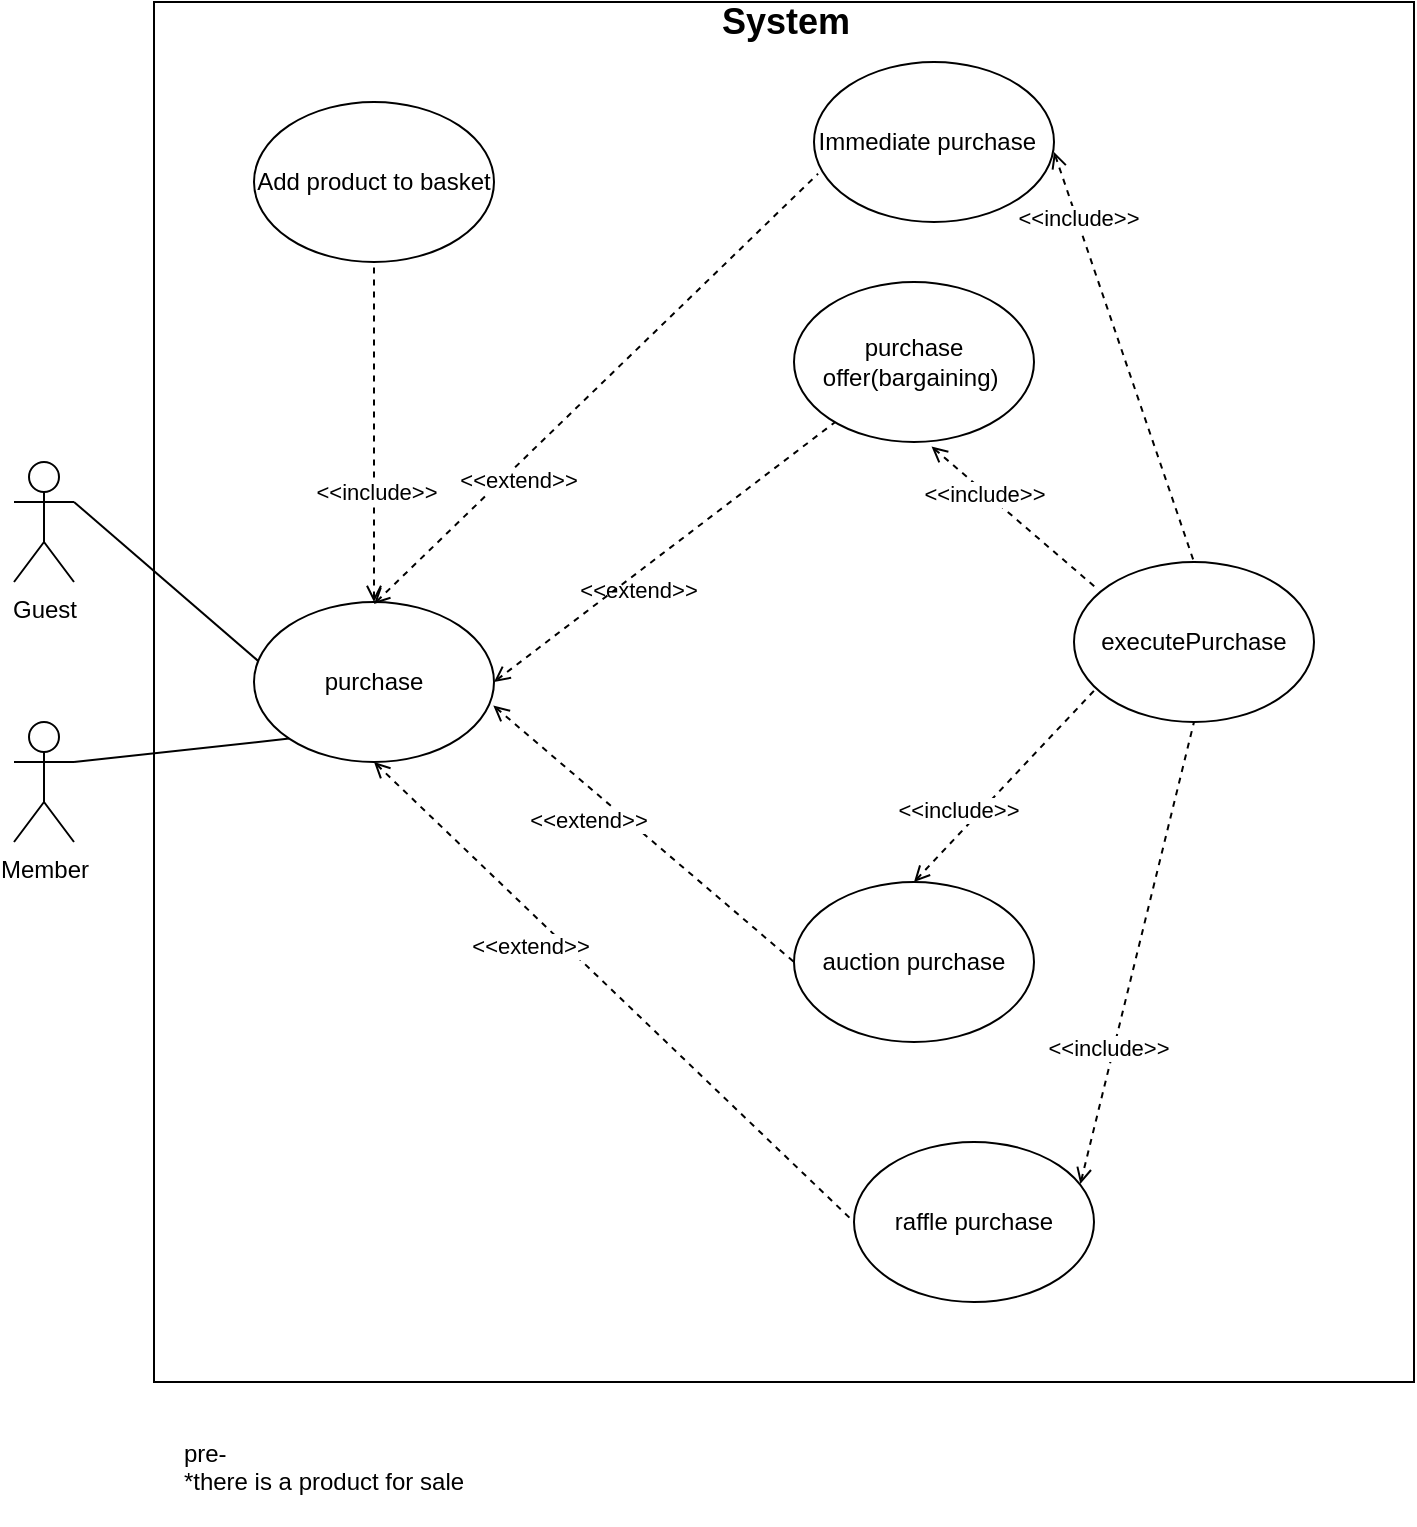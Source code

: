 <mxfile version="14.6.6" type="device" pages="5"><diagram id="LYYo90XzuGMvSSQ_Qr7-" name="use case 2.9"><mxGraphModel dx="1504" dy="681" grid="1" gridSize="10" guides="1" tooltips="1" connect="1" arrows="1" fold="1" page="1" pageScale="1" pageWidth="827" pageHeight="1169" math="0" shadow="0"><root><mxCell id="0"/><mxCell id="1" parent="0"/><mxCell id="b2Fs6pZOKG2eScJOrIsH-1" value="" style="rounded=0;whiteSpace=wrap;html=1;" parent="1" vertex="1"><mxGeometry x="134" y="20" width="630" height="690" as="geometry"/></mxCell><mxCell id="b2Fs6pZOKG2eScJOrIsH-2" value="&lt;font style=&quot;font-size: 18px&quot;&gt;&lt;b&gt;System&lt;/b&gt;&lt;/font&gt;" style="text;html=1;strokeColor=none;fillColor=none;align=center;verticalAlign=middle;whiteSpace=wrap;rounded=0;" parent="1" vertex="1"><mxGeometry x="430" y="20" width="40" height="20" as="geometry"/></mxCell><mxCell id="b2Fs6pZOKG2eScJOrIsH-3" value="Guest" style="shape=umlActor;verticalLabelPosition=bottom;verticalAlign=top;html=1;outlineConnect=0;" parent="1" vertex="1"><mxGeometry x="64" y="250" width="30" height="60" as="geometry"/></mxCell><mxCell id="b2Fs6pZOKG2eScJOrIsH-6" value="Immediate purchase&amp;nbsp;&amp;nbsp;" style="ellipse;whiteSpace=wrap;html=1;" parent="1" vertex="1"><mxGeometry x="464" y="50" width="120" height="80" as="geometry"/></mxCell><mxCell id="b2Fs6pZOKG2eScJOrIsH-7" value="purchase offer(bargaining)&amp;nbsp;" style="ellipse;whiteSpace=wrap;html=1;" parent="1" vertex="1"><mxGeometry x="454" y="160" width="120" height="80" as="geometry"/></mxCell><mxCell id="b2Fs6pZOKG2eScJOrIsH-8" value="auction purchase" style="ellipse;whiteSpace=wrap;html=1;" parent="1" vertex="1"><mxGeometry x="454" y="460" width="120" height="80" as="geometry"/></mxCell><mxCell id="b2Fs6pZOKG2eScJOrIsH-9" value="raffle purchase" style="ellipse;whiteSpace=wrap;html=1;" parent="1" vertex="1"><mxGeometry x="484" y="590" width="120" height="80" as="geometry"/></mxCell><mxCell id="xn1g7ngLFAxdrp32-3mi-1" value="Member" style="shape=umlActor;verticalLabelPosition=bottom;verticalAlign=top;html=1;outlineConnect=0;" parent="1" vertex="1"><mxGeometry x="64" y="380" width="30" height="60" as="geometry"/></mxCell><mxCell id="WsXYbsfWdPV_cUbZ-mYJ-1" value="&lt;div style=&quot;text-align: left&quot;&gt;&lt;span&gt;pre-&lt;/span&gt;&lt;/div&gt;&lt;div style=&quot;text-align: left&quot;&gt;&lt;span&gt;*there is a product for sale&lt;/span&gt;&lt;/div&gt;&lt;div style=&quot;text-align: left&quot;&gt;&lt;br&gt;&lt;/div&gt;" style="text;html=1;strokeColor=none;fillColor=none;align=center;verticalAlign=middle;whiteSpace=wrap;rounded=0;" parent="1" vertex="1"><mxGeometry x="144" y="750" width="150" height="20" as="geometry"/></mxCell><mxCell id="vqwUWqQUF5Ha8Q0E7uZ_-1" value="purchase" style="ellipse;whiteSpace=wrap;html=1;" parent="1" vertex="1"><mxGeometry x="184" y="320" width="120" height="80" as="geometry"/></mxCell><mxCell id="vqwUWqQUF5Ha8Q0E7uZ_-2" value="" style="endArrow=none;html=1;exitX=1;exitY=0.333;exitDx=0;exitDy=0;exitPerimeter=0;entryX=0.017;entryY=0.368;entryDx=0;entryDy=0;entryPerimeter=0;" parent="1" source="b2Fs6pZOKG2eScJOrIsH-3" target="vqwUWqQUF5Ha8Q0E7uZ_-1" edge="1"><mxGeometry width="50" height="50" relative="1" as="geometry"><mxPoint x="334" y="320" as="sourcePoint"/><mxPoint x="384" y="270" as="targetPoint"/></mxGeometry></mxCell><mxCell id="vqwUWqQUF5Ha8Q0E7uZ_-3" value="" style="endArrow=none;html=1;exitX=1;exitY=0.333;exitDx=0;exitDy=0;exitPerimeter=0;entryX=0;entryY=1;entryDx=0;entryDy=0;" parent="1" source="xn1g7ngLFAxdrp32-3mi-1" target="vqwUWqQUF5Ha8Q0E7uZ_-1" edge="1"><mxGeometry width="50" height="50" relative="1" as="geometry"><mxPoint x="334" y="320" as="sourcePoint"/><mxPoint x="384" y="270" as="targetPoint"/></mxGeometry></mxCell><mxCell id="vqwUWqQUF5Ha8Q0E7uZ_-4" value="Add product to basket" style="ellipse;whiteSpace=wrap;html=1;" parent="1" vertex="1"><mxGeometry x="184" y="70" width="120" height="80" as="geometry"/></mxCell><mxCell id="WebZ_HDchoamNrW-QF0N-2" value="" style="endArrow=none;html=1;exitX=0.5;exitY=0;exitDx=0;exitDy=0;dashed=1;startArrow=open;startFill=0;" parent="1" source="vqwUWqQUF5Ha8Q0E7uZ_-1" target="vqwUWqQUF5Ha8Q0E7uZ_-4" edge="1"><mxGeometry width="50" height="50" relative="1" as="geometry"><mxPoint x="243.5" y="260" as="sourcePoint"/><mxPoint x="243.5" y="200" as="targetPoint"/></mxGeometry></mxCell><mxCell id="FwOVePtfRoRZjrnlJdae-1" value="&amp;lt;&amp;lt;include&amp;gt;&amp;gt;" style="edgeLabel;html=1;align=center;verticalAlign=middle;resizable=0;points=[];" parent="WebZ_HDchoamNrW-QF0N-2" vertex="1" connectable="0"><mxGeometry x="-0.54" y="-3" relative="1" as="geometry"><mxPoint x="-2" y="-16" as="offset"/></mxGeometry></mxCell><mxCell id="NxCVzPVJ4UTw1zER4ajZ-1" value="" style="endArrow=none;dashed=1;html=1;strokeWidth=1;entryX=0.017;entryY=0.698;entryDx=0;entryDy=0;endFill=0;entryPerimeter=0;startArrow=open;startFill=0;" parent="1" target="b2Fs6pZOKG2eScJOrIsH-6" edge="1"><mxGeometry width="50" height="50" relative="1" as="geometry"><mxPoint x="244" y="321" as="sourcePoint"/><mxPoint x="248.03" y="417.38" as="targetPoint"/></mxGeometry></mxCell><mxCell id="NxCVzPVJ4UTw1zER4ajZ-2" value="&amp;lt;&amp;lt;extend&amp;gt;&amp;gt;" style="edgeLabel;html=1;align=center;verticalAlign=middle;resizable=0;points=[];" parent="NxCVzPVJ4UTw1zER4ajZ-1" vertex="1" connectable="0"><mxGeometry x="-0.307" relative="1" as="geometry"><mxPoint x="-5.07" y="12.26" as="offset"/></mxGeometry></mxCell><mxCell id="MO4QFQQY7Mv7rf0YVzIj-1" value="" style="endArrow=none;dashed=1;html=1;strokeWidth=1;exitX=1;exitY=0.5;exitDx=0;exitDy=0;endFill=0;startArrow=open;startFill=0;" parent="1" source="vqwUWqQUF5Ha8Q0E7uZ_-1" target="b2Fs6pZOKG2eScJOrIsH-7" edge="1"><mxGeometry width="50" height="50" relative="1" as="geometry"><mxPoint x="341.574" y="178.284" as="sourcePoint"/><mxPoint x="265.6" y="413.04" as="targetPoint"/></mxGeometry></mxCell><mxCell id="MO4QFQQY7Mv7rf0YVzIj-2" value="&amp;lt;&amp;lt;extend&amp;gt;&amp;gt;" style="edgeLabel;html=1;align=center;verticalAlign=middle;resizable=0;points=[];labelBackgroundColor=none;" parent="MO4QFQQY7Mv7rf0YVzIj-1" vertex="1" connectable="0"><mxGeometry x="-0.307" relative="1" as="geometry"><mxPoint x="12" y="-1" as="offset"/></mxGeometry></mxCell><mxCell id="MO4QFQQY7Mv7rf0YVzIj-3" value="" style="endArrow=none;dashed=1;html=1;strokeWidth=1;entryX=0;entryY=0.5;entryDx=0;entryDy=0;endFill=0;startArrow=open;startFill=0;exitX=0.997;exitY=0.647;exitDx=0;exitDy=0;exitPerimeter=0;" parent="1" source="vqwUWqQUF5Ha8Q0E7uZ_-1" target="b2Fs6pZOKG2eScJOrIsH-8" edge="1"><mxGeometry width="50" height="50" relative="1" as="geometry"><mxPoint x="294" y="306" as="sourcePoint"/><mxPoint x="275.6" y="423.04" as="targetPoint"/></mxGeometry></mxCell><mxCell id="MO4QFQQY7Mv7rf0YVzIj-4" value="&amp;lt;&amp;lt;extend&amp;gt;&amp;gt;" style="edgeLabel;html=1;align=center;verticalAlign=middle;resizable=0;points=[];" parent="MO4QFQQY7Mv7rf0YVzIj-3" vertex="1" connectable="0"><mxGeometry x="-0.307" relative="1" as="geometry"><mxPoint x="-5.07" y="12.26" as="offset"/></mxGeometry></mxCell><mxCell id="MO4QFQQY7Mv7rf0YVzIj-5" value="" style="endArrow=none;dashed=1;html=1;strokeWidth=1;exitX=0.5;exitY=1;exitDx=0;exitDy=0;entryX=0;entryY=0.5;entryDx=0;entryDy=0;endFill=0;startArrow=open;startFill=0;" parent="1" source="vqwUWqQUF5Ha8Q0E7uZ_-1" target="b2Fs6pZOKG2eScJOrIsH-9" edge="1"><mxGeometry width="50" height="50" relative="1" as="geometry"><mxPoint x="361.574" y="198.284" as="sourcePoint"/><mxPoint x="285.6" y="433.04" as="targetPoint"/></mxGeometry></mxCell><mxCell id="MO4QFQQY7Mv7rf0YVzIj-6" value="&amp;lt;&amp;lt;extend&amp;gt;&amp;gt;" style="edgeLabel;html=1;align=center;verticalAlign=middle;resizable=0;points=[];" parent="MO4QFQQY7Mv7rf0YVzIj-5" vertex="1" connectable="0"><mxGeometry x="-0.307" relative="1" as="geometry"><mxPoint x="-5.07" y="12.26" as="offset"/></mxGeometry></mxCell><mxCell id="M95Yaop4t_9F8HB49w1v-5" value="executePurchase" style="ellipse;whiteSpace=wrap;html=1;labelBackgroundColor=none;" parent="1" vertex="1"><mxGeometry x="594" y="300" width="120" height="80" as="geometry"/></mxCell><mxCell id="M95Yaop4t_9F8HB49w1v-6" value="" style="endArrow=none;html=1;entryX=0.5;entryY=0;entryDx=0;entryDy=0;dashed=1;startArrow=open;startFill=0;" parent="1" target="M95Yaop4t_9F8HB49w1v-5" edge="1"><mxGeometry width="50" height="50" relative="1" as="geometry"><mxPoint x="584" y="95" as="sourcePoint"/><mxPoint x="603.5" y="250" as="targetPoint"/></mxGeometry></mxCell><mxCell id="M95Yaop4t_9F8HB49w1v-7" value="&amp;lt;&amp;lt;include&amp;gt;&amp;gt;" style="edgeLabel;html=1;align=center;verticalAlign=middle;resizable=0;points=[];" parent="M95Yaop4t_9F8HB49w1v-6" vertex="1" connectable="0"><mxGeometry x="-0.54" y="-3" relative="1" as="geometry"><mxPoint x="-2" y="-16" as="offset"/></mxGeometry></mxCell><mxCell id="M95Yaop4t_9F8HB49w1v-8" value="" style="endArrow=none;html=1;exitX=0.573;exitY=1.028;exitDx=0;exitDy=0;dashed=1;startArrow=open;startFill=0;exitPerimeter=0;entryX=0.097;entryY=0.168;entryDx=0;entryDy=0;entryPerimeter=0;" parent="1" source="b2Fs6pZOKG2eScJOrIsH-7" target="M95Yaop4t_9F8HB49w1v-5" edge="1"><mxGeometry width="50" height="50" relative="1" as="geometry"><mxPoint x="664.84" y="94.64" as="sourcePoint"/><mxPoint x="562" y="312" as="targetPoint"/></mxGeometry></mxCell><mxCell id="M95Yaop4t_9F8HB49w1v-9" value="&amp;lt;&amp;lt;include&amp;gt;&amp;gt;" style="edgeLabel;html=1;align=center;verticalAlign=middle;resizable=0;points=[];" parent="M95Yaop4t_9F8HB49w1v-8" vertex="1" connectable="0"><mxGeometry x="-0.54" y="-3" relative="1" as="geometry"><mxPoint x="9" y="5" as="offset"/></mxGeometry></mxCell><mxCell id="M95Yaop4t_9F8HB49w1v-12" value="" style="endArrow=none;html=1;exitX=0.5;exitY=0;exitDx=0;exitDy=0;entryX=0.1;entryY=0.778;entryDx=0;entryDy=0;dashed=1;startArrow=open;startFill=0;entryPerimeter=0;" parent="1" source="b2Fs6pZOKG2eScJOrIsH-8" target="M95Yaop4t_9F8HB49w1v-5" edge="1"><mxGeometry width="50" height="50" relative="1" as="geometry"><mxPoint x="514" y="350" as="sourcePoint"/><mxPoint x="514" y="290" as="targetPoint"/></mxGeometry></mxCell><mxCell id="M95Yaop4t_9F8HB49w1v-13" value="&amp;lt;&amp;lt;include&amp;gt;&amp;gt;" style="edgeLabel;html=1;align=center;verticalAlign=middle;resizable=0;points=[];" parent="M95Yaop4t_9F8HB49w1v-12" vertex="1" connectable="0"><mxGeometry x="-0.54" y="-3" relative="1" as="geometry"><mxPoint x="-2" y="-16" as="offset"/></mxGeometry></mxCell><mxCell id="M95Yaop4t_9F8HB49w1v-14" value="" style="endArrow=none;html=1;exitX=0.943;exitY=0.263;exitDx=0;exitDy=0;entryX=0.5;entryY=1;entryDx=0;entryDy=0;dashed=1;startArrow=open;startFill=0;exitPerimeter=0;" parent="1" source="b2Fs6pZOKG2eScJOrIsH-9" target="M95Yaop4t_9F8HB49w1v-5" edge="1"><mxGeometry width="50" height="50" relative="1" as="geometry"><mxPoint x="263.5" y="280" as="sourcePoint"/><mxPoint x="263.5" y="220" as="targetPoint"/></mxGeometry></mxCell><mxCell id="M95Yaop4t_9F8HB49w1v-15" value="&amp;lt;&amp;lt;include&amp;gt;&amp;gt;" style="edgeLabel;html=1;align=center;verticalAlign=middle;resizable=0;points=[];" parent="M95Yaop4t_9F8HB49w1v-14" vertex="1" connectable="0"><mxGeometry x="-0.54" y="-3" relative="1" as="geometry"><mxPoint x="-2" y="-16" as="offset"/></mxGeometry></mxCell></root></mxGraphModel></diagram><diagram id="x3O1I0SH4wNyOIBkKrDV" name="Immediate purchase  "><mxGraphModel dx="1038" dy="580" grid="1" gridSize="10" guides="1" tooltips="1" connect="1" arrows="1" fold="1" page="1" pageScale="1" pageWidth="827" pageHeight="1169" math="0" shadow="0"><root><mxCell id="Mp27AsJRZwUi8c5IHPKr-0"/><mxCell id="Mp27AsJRZwUi8c5IHPKr-1" parent="Mp27AsJRZwUi8c5IHPKr-0"/><mxCell id="Mp27AsJRZwUi8c5IHPKr-2" value="" style="rounded=0;whiteSpace=wrap;html=1;" parent="Mp27AsJRZwUi8c5IHPKr-1" vertex="1"><mxGeometry x="230" y="50" width="500" height="520" as="geometry"/></mxCell><mxCell id="Mp27AsJRZwUi8c5IHPKr-3" value="&lt;font style=&quot;font-size: 18px&quot;&gt;&lt;b&gt;System&lt;/b&gt;&lt;/font&gt;" style="text;html=1;strokeColor=none;fillColor=none;align=center;verticalAlign=middle;whiteSpace=wrap;rounded=0;" parent="Mp27AsJRZwUi8c5IHPKr-1" vertex="1"><mxGeometry x="380" y="70" width="40" height="20" as="geometry"/></mxCell><mxCell id="Mp27AsJRZwUi8c5IHPKr-4" value="Guest" style="shape=umlActor;verticalLabelPosition=bottom;verticalAlign=top;html=1;outlineConnect=0;" parent="Mp27AsJRZwUi8c5IHPKr-1" vertex="1"><mxGeometry x="130" y="250" width="30" height="60" as="geometry"/></mxCell><mxCell id="Mp27AsJRZwUi8c5IHPKr-5" value="make purchase" style="ellipse;whiteSpace=wrap;html=1;" parent="Mp27AsJRZwUi8c5IHPKr-1" vertex="1"><mxGeometry x="420" y="240" width="120" height="80" as="geometry"/></mxCell><mxCell id="Mp27AsJRZwUi8c5IHPKr-88" value="" style="endArrow=none;html=1;strokeWidth=1;exitX=0.5;exitY=0.5;exitDx=0;exitDy=0;exitPerimeter=0;entryX=0;entryY=0.5;entryDx=0;entryDy=0;" parent="Mp27AsJRZwUi8c5IHPKr-1" source="Mp27AsJRZwUi8c5IHPKr-4" target="Mp27AsJRZwUi8c5IHPKr-5" edge="1"><mxGeometry width="50" height="50" relative="1" as="geometry"><mxPoint x="390" y="320" as="sourcePoint"/><mxPoint x="440" y="270" as="targetPoint"/></mxGeometry></mxCell><mxCell id="Mp27AsJRZwUi8c5IHPKr-90" value="Payment system" style="shape=umlActor;verticalLabelPosition=bottom;verticalAlign=top;html=1;outlineConnect=0;" parent="Mp27AsJRZwUi8c5IHPKr-1" vertex="1"><mxGeometry x="770" y="250" width="30" height="60" as="geometry"/></mxCell><mxCell id="Mp27AsJRZwUi8c5IHPKr-92" value="" style="endArrow=none;html=1;strokeWidth=1;exitX=0.5;exitY=0.5;exitDx=0;exitDy=0;exitPerimeter=0;entryX=1;entryY=0.5;entryDx=0;entryDy=0;" parent="Mp27AsJRZwUi8c5IHPKr-1" source="Mp27AsJRZwUi8c5IHPKr-90" target="Mp27AsJRZwUi8c5IHPKr-5" edge="1"><mxGeometry width="50" height="50" relative="1" as="geometry"><mxPoint x="390" y="320" as="sourcePoint"/><mxPoint x="465.24" y="412.64" as="targetPoint"/></mxGeometry></mxCell><mxCell id="0LnWmASZvj8r4SmKCA6A-0" value="post-&lt;br&gt;*amount of product in store was updated&lt;br&gt;*user bought the product" style="text;html=1;strokeColor=none;fillColor=none;align=left;verticalAlign=middle;whiteSpace=wrap;rounded=0;" parent="Mp27AsJRZwUi8c5IHPKr-1" vertex="1"><mxGeometry x="40" y="575" width="620" height="20" as="geometry"/></mxCell><mxCell id="0LnWmASZvj8r4SmKCA6A-2" value="happy-&lt;br&gt;user buys the product &quot;soap&quot;, pays for it, and finish the transaction" style="text;html=1;align=left;verticalAlign=middle;resizable=0;points=[];autosize=1;strokeColor=none;" parent="Mp27AsJRZwUi8c5IHPKr-1" vertex="1"><mxGeometry x="40" y="620" width="370" height="30" as="geometry"/></mxCell><mxCell id="0LnWmASZvj8r4SmKCA6A-4" value="sad-&lt;br&gt;there are no ways for the user to make a mistake" style="text;html=1;align=left;verticalAlign=middle;resizable=0;points=[];autosize=1;strokeColor=none;" parent="Mp27AsJRZwUi8c5IHPKr-1" vertex="1"><mxGeometry x="40" y="670" width="280" height="30" as="geometry"/></mxCell></root></mxGraphModel></diagram><diagram id="xxIFkMKNj_hENoPi5NzZ" name="purchase offer(bargaining) "><mxGraphModel dx="1038" dy="580" grid="1" gridSize="10" guides="1" tooltips="1" connect="1" arrows="1" fold="1" page="1" pageScale="1" pageWidth="827" pageHeight="1169" math="0" shadow="0"><root><mxCell id="NS_hONS-Wo-LpTFMB2IX-0"/><mxCell id="NS_hONS-Wo-LpTFMB2IX-1" parent="NS_hONS-Wo-LpTFMB2IX-0"/><mxCell id="NS_hONS-Wo-LpTFMB2IX-2" value="" style="rounded=0;whiteSpace=wrap;html=1;" parent="NS_hONS-Wo-LpTFMB2IX-1" vertex="1"><mxGeometry x="160" y="50" width="620" height="600" as="geometry"/></mxCell><mxCell id="NS_hONS-Wo-LpTFMB2IX-3" value="&lt;font style=&quot;font-size: 18px&quot;&gt;&lt;b&gt;System&lt;/b&gt;&lt;/font&gt;" style="text;html=1;strokeColor=none;fillColor=none;align=center;verticalAlign=middle;whiteSpace=wrap;rounded=0;" parent="NS_hONS-Wo-LpTFMB2IX-1" vertex="1"><mxGeometry x="380" y="70" width="40" height="20" as="geometry"/></mxCell><mxCell id="NS_hONS-Wo-LpTFMB2IX-4" value="Guest" style="shape=umlActor;verticalLabelPosition=bottom;verticalAlign=top;html=1;outlineConnect=0;" parent="NS_hONS-Wo-LpTFMB2IX-1" vertex="1"><mxGeometry x="110" y="110" width="30" height="60" as="geometry"/></mxCell><mxCell id="76Qj8-6WFLYo_S9vIB8s-10" style="edgeStyle=none;rounded=0;orthogonalLoop=1;jettySize=auto;html=1;endArrow=none;endFill=0;" edge="1" parent="NS_hONS-Wo-LpTFMB2IX-1" source="NS_hONS-Wo-LpTFMB2IX-6" target="76Qj8-6WFLYo_S9vIB8s-1"><mxGeometry relative="1" as="geometry"/></mxCell><mxCell id="NS_hONS-Wo-LpTFMB2IX-6" value="offer price to owner/manager" style="ellipse;whiteSpace=wrap;html=1;" parent="NS_hONS-Wo-LpTFMB2IX-1" vertex="1"><mxGeometry x="370" y="100" width="120" height="80" as="geometry"/></mxCell><mxCell id="NS_hONS-Wo-LpTFMB2IX-9" value="" style="endArrow=none;html=1;strokeWidth=1;exitX=0.5;exitY=0.5;exitDx=0;exitDy=0;exitPerimeter=0;entryX=0;entryY=0.5;entryDx=0;entryDy=0;" parent="NS_hONS-Wo-LpTFMB2IX-1" source="NS_hONS-Wo-LpTFMB2IX-4" target="NS_hONS-Wo-LpTFMB2IX-6" edge="1"><mxGeometry width="50" height="50" relative="1" as="geometry"><mxPoint x="390" y="320" as="sourcePoint"/><mxPoint x="320" y="140" as="targetPoint"/></mxGeometry></mxCell><mxCell id="NS_hONS-Wo-LpTFMB2IX-10" value="Payment system" style="shape=umlActor;verticalLabelPosition=bottom;verticalAlign=top;html=1;outlineConnect=0;" parent="NS_hONS-Wo-LpTFMB2IX-1" vertex="1"><mxGeometry x="870" y="200" width="30" height="60" as="geometry"/></mxCell><mxCell id="76Qj8-6WFLYo_S9vIB8s-4" style="edgeStyle=none;rounded=0;orthogonalLoop=1;jettySize=auto;html=1;endArrow=none;endFill=0;entryX=0.5;entryY=0.5;entryDx=0;entryDy=0;entryPerimeter=0;" edge="1" parent="NS_hONS-Wo-LpTFMB2IX-1" source="YmDNh4i9ASDcjlH_65HV-1" target="76Qj8-6WFLYo_S9vIB8s-1"><mxGeometry relative="1" as="geometry"/></mxCell><mxCell id="YmDNh4i9ASDcjlH_65HV-1" value="reject offer" style="ellipse;whiteSpace=wrap;html=1;" parent="NS_hONS-Wo-LpTFMB2IX-1" vertex="1"><mxGeometry x="230" y="370" width="120" height="80" as="geometry"/></mxCell><mxCell id="YmDNh4i9ASDcjlH_65HV-2" value="" style="endArrow=none;dashed=1;html=1;strokeWidth=1;exitX=0;exitY=1;exitDx=0;exitDy=0;entryX=0.68;entryY=0.038;entryDx=0;entryDy=0;endFill=0;entryPerimeter=0;startArrow=open;startFill=0;" parent="NS_hONS-Wo-LpTFMB2IX-1" source="NS_hONS-Wo-LpTFMB2IX-6" target="YmDNh4i9ASDcjlH_65HV-1" edge="1"><mxGeometry width="50" height="50" relative="1" as="geometry"><mxPoint x="440" y="260" as="sourcePoint"/><mxPoint x="440" y="190" as="targetPoint"/></mxGeometry></mxCell><mxCell id="YmDNh4i9ASDcjlH_65HV-3" value="&amp;lt;&amp;lt;extend&amp;gt;&amp;gt;" style="edgeLabel;html=1;align=center;verticalAlign=middle;resizable=0;points=[];" parent="YmDNh4i9ASDcjlH_65HV-2" vertex="1" connectable="0"><mxGeometry x="-0.307" relative="1" as="geometry"><mxPoint x="-5.07" y="12.26" as="offset"/></mxGeometry></mxCell><mxCell id="76Qj8-6WFLYo_S9vIB8s-7" style="edgeStyle=none;rounded=0;orthogonalLoop=1;jettySize=auto;html=1;entryX=0.5;entryY=0.5;entryDx=0;entryDy=0;entryPerimeter=0;endArrow=none;endFill=0;" edge="1" parent="NS_hONS-Wo-LpTFMB2IX-1" source="YmDNh4i9ASDcjlH_65HV-4" target="76Qj8-6WFLYo_S9vIB8s-1"><mxGeometry relative="1" as="geometry"/></mxCell><mxCell id="YmDNh4i9ASDcjlH_65HV-4" value="counter offer" style="ellipse;whiteSpace=wrap;html=1;" parent="NS_hONS-Wo-LpTFMB2IX-1" vertex="1"><mxGeometry x="390" y="370" width="120" height="80" as="geometry"/></mxCell><mxCell id="YmDNh4i9ASDcjlH_65HV-5" value="" style="endArrow=none;dashed=1;html=1;strokeWidth=1;exitX=0.5;exitY=1;exitDx=0;exitDy=0;entryX=0.5;entryY=0;entryDx=0;entryDy=0;endFill=0;startArrow=open;startFill=0;" parent="NS_hONS-Wo-LpTFMB2IX-1" source="NS_hONS-Wo-LpTFMB2IX-6" target="YmDNh4i9ASDcjlH_65HV-4" edge="1"><mxGeometry width="50" height="50" relative="1" as="geometry"><mxPoint x="397.574" y="328.284" as="sourcePoint"/><mxPoint x="361.6" y="413.04" as="targetPoint"/></mxGeometry></mxCell><mxCell id="YmDNh4i9ASDcjlH_65HV-6" value="&amp;lt;&amp;lt;extend&amp;gt;&amp;gt;" style="edgeLabel;html=1;align=center;verticalAlign=middle;resizable=0;points=[];" parent="YmDNh4i9ASDcjlH_65HV-5" vertex="1" connectable="0"><mxGeometry x="-0.307" relative="1" as="geometry"><mxPoint x="-5.07" y="12.26" as="offset"/></mxGeometry></mxCell><mxCell id="76Qj8-6WFLYo_S9vIB8s-8" style="edgeStyle=none;rounded=0;orthogonalLoop=1;jettySize=auto;html=1;endArrow=none;endFill=0;entryX=0.5;entryY=0.5;entryDx=0;entryDy=0;entryPerimeter=0;" edge="1" parent="NS_hONS-Wo-LpTFMB2IX-1" source="YmDNh4i9ASDcjlH_65HV-11" target="76Qj8-6WFLYo_S9vIB8s-1"><mxGeometry relative="1" as="geometry"/></mxCell><mxCell id="YmDNh4i9ASDcjlH_65HV-11" value="reject counter" style="ellipse;whiteSpace=wrap;html=1;" parent="NS_hONS-Wo-LpTFMB2IX-1" vertex="1"><mxGeometry x="280" y="560" width="120" height="80" as="geometry"/></mxCell><mxCell id="YmDNh4i9ASDcjlH_65HV-12" value="" style="endArrow=none;dashed=1;html=1;strokeWidth=1;exitX=0;exitY=1;exitDx=0;exitDy=0;entryX=0.5;entryY=0;entryDx=0;entryDy=0;endFill=0;startArrow=open;startFill=0;" parent="NS_hONS-Wo-LpTFMB2IX-1" source="YmDNh4i9ASDcjlH_65HV-4" target="YmDNh4i9ASDcjlH_65HV-11" edge="1"><mxGeometry width="50" height="50" relative="1" as="geometry"><mxPoint x="440" y="340" as="sourcePoint"/><mxPoint x="470" y="410" as="targetPoint"/></mxGeometry></mxCell><mxCell id="YmDNh4i9ASDcjlH_65HV-13" value="&amp;lt;&amp;lt;extend&amp;gt;&amp;gt;" style="edgeLabel;html=1;align=center;verticalAlign=middle;resizable=0;points=[];" parent="YmDNh4i9ASDcjlH_65HV-12" vertex="1" connectable="0"><mxGeometry x="-0.307" relative="1" as="geometry"><mxPoint x="-5.07" y="12.26" as="offset"/></mxGeometry></mxCell><mxCell id="76Qj8-6WFLYo_S9vIB8s-9" style="edgeStyle=none;rounded=0;orthogonalLoop=1;jettySize=auto;html=1;endArrow=none;endFill=0;entryX=0.5;entryY=0.5;entryDx=0;entryDy=0;entryPerimeter=0;" edge="1" parent="NS_hONS-Wo-LpTFMB2IX-1" source="YmDNh4i9ASDcjlH_65HV-14" target="76Qj8-6WFLYo_S9vIB8s-1"><mxGeometry relative="1" as="geometry"/></mxCell><mxCell id="YmDNh4i9ASDcjlH_65HV-14" value="accept counter and&amp;nbsp; pay" style="ellipse;whiteSpace=wrap;html=1;" parent="NS_hONS-Wo-LpTFMB2IX-1" vertex="1"><mxGeometry x="450" y="560" width="120" height="80" as="geometry"/></mxCell><mxCell id="YmDNh4i9ASDcjlH_65HV-15" value="" style="endArrow=none;dashed=1;html=1;strokeWidth=1;exitX=0.763;exitY=0.967;exitDx=0;exitDy=0;entryX=0.5;entryY=0;entryDx=0;entryDy=0;endFill=0;startArrow=open;startFill=0;exitPerimeter=0;" parent="NS_hONS-Wo-LpTFMB2IX-1" source="YmDNh4i9ASDcjlH_65HV-4" target="YmDNh4i9ASDcjlH_65HV-14" edge="1"><mxGeometry width="50" height="50" relative="1" as="geometry"><mxPoint x="427.574" y="478.284" as="sourcePoint"/><mxPoint x="380" y="530" as="targetPoint"/></mxGeometry></mxCell><mxCell id="YmDNh4i9ASDcjlH_65HV-16" value="&amp;lt;&amp;lt;extend&amp;gt;&amp;gt;" style="edgeLabel;html=1;align=center;verticalAlign=middle;resizable=0;points=[];" parent="YmDNh4i9ASDcjlH_65HV-15" vertex="1" connectable="0"><mxGeometry x="-0.307" relative="1" as="geometry"><mxPoint x="-5.07" y="12.26" as="offset"/></mxGeometry></mxCell><mxCell id="YmDNh4i9ASDcjlH_65HV-17" value="" style="endArrow=none;html=1;strokeWidth=1;exitX=0.92;exitY=0.247;exitDx=0;exitDy=0;exitPerimeter=0;entryX=0;entryY=0.333;entryDx=0;entryDy=0;entryPerimeter=0;" parent="NS_hONS-Wo-LpTFMB2IX-1" source="YmDNh4i9ASDcjlH_65HV-14" target="NS_hONS-Wo-LpTFMB2IX-10" edge="1"><mxGeometry width="50" height="50" relative="1" as="geometry"><mxPoint x="135" y="150" as="sourcePoint"/><mxPoint x="380" y="150" as="targetPoint"/></mxGeometry></mxCell><mxCell id="76Qj8-6WFLYo_S9vIB8s-5" style="edgeStyle=none;rounded=0;orthogonalLoop=1;jettySize=auto;html=1;entryX=0.5;entryY=0.5;entryDx=0;entryDy=0;entryPerimeter=0;endArrow=none;endFill=0;" edge="1" parent="NS_hONS-Wo-LpTFMB2IX-1" source="YmDNh4i9ASDcjlH_65HV-18" target="76Qj8-6WFLYo_S9vIB8s-1"><mxGeometry relative="1" as="geometry"/></mxCell><mxCell id="YmDNh4i9ASDcjlH_65HV-18" value="confirm offer" style="ellipse;whiteSpace=wrap;html=1;" parent="NS_hONS-Wo-LpTFMB2IX-1" vertex="1"><mxGeometry x="550" y="370" width="120" height="80" as="geometry"/></mxCell><mxCell id="YmDNh4i9ASDcjlH_65HV-19" value="" style="endArrow=none;dashed=1;html=1;strokeWidth=1;exitX=0.98;exitY=0.722;exitDx=0;exitDy=0;entryX=0;entryY=0;entryDx=0;entryDy=0;endFill=0;startArrow=open;startFill=0;exitPerimeter=0;" parent="NS_hONS-Wo-LpTFMB2IX-1" source="NS_hONS-Wo-LpTFMB2IX-6" target="YmDNh4i9ASDcjlH_65HV-18" edge="1"><mxGeometry width="50" height="50" relative="1" as="geometry"><mxPoint x="440" y="340" as="sourcePoint"/><mxPoint x="470" y="410" as="targetPoint"/></mxGeometry></mxCell><mxCell id="YmDNh4i9ASDcjlH_65HV-20" value="&amp;lt;&amp;lt;extend&amp;gt;&amp;gt;" style="edgeLabel;html=1;align=center;verticalAlign=middle;resizable=0;points=[];" parent="YmDNh4i9ASDcjlH_65HV-19" vertex="1" connectable="0"><mxGeometry x="-0.307" relative="1" as="geometry"><mxPoint x="8.68" y="0.59" as="offset"/></mxGeometry></mxCell><mxCell id="YmDNh4i9ASDcjlH_65HV-22" value="make purchase" style="ellipse;whiteSpace=wrap;html=1;" parent="NS_hONS-Wo-LpTFMB2IX-1" vertex="1"><mxGeometry x="620" y="560" width="120" height="80" as="geometry"/></mxCell><mxCell id="YmDNh4i9ASDcjlH_65HV-23" value="" style="endArrow=open;dashed=1;html=1;strokeWidth=1;exitX=0.5;exitY=0;exitDx=0;exitDy=0;entryX=0.767;entryY=0.943;entryDx=0;entryDy=0;endFill=0;entryPerimeter=0;" parent="NS_hONS-Wo-LpTFMB2IX-1" source="YmDNh4i9ASDcjlH_65HV-22" target="YmDNh4i9ASDcjlH_65HV-18" edge="1"><mxGeometry width="50" height="50" relative="1" as="geometry"><mxPoint x="290" y="300" as="sourcePoint"/><mxPoint x="380" y="300" as="targetPoint"/></mxGeometry></mxCell><mxCell id="YmDNh4i9ASDcjlH_65HV-24" value="&amp;lt;&amp;lt;include&amp;gt;&amp;gt;" style="edgeLabel;html=1;align=center;verticalAlign=middle;resizable=0;points=[];labelBackgroundColor=none;" parent="YmDNh4i9ASDcjlH_65HV-23" vertex="1" connectable="0"><mxGeometry x="-0.307" relative="1" as="geometry"><mxPoint x="-7" y="-20" as="offset"/></mxGeometry></mxCell><mxCell id="YmDNh4i9ASDcjlH_65HV-25" value="" style="endArrow=none;html=1;strokeWidth=1;exitX=0.937;exitY=0.245;exitDx=0;exitDy=0;exitPerimeter=0;entryX=0.5;entryY=0.5;entryDx=0;entryDy=0;entryPerimeter=0;" parent="NS_hONS-Wo-LpTFMB2IX-1" source="YmDNh4i9ASDcjlH_65HV-22" target="NS_hONS-Wo-LpTFMB2IX-10" edge="1"><mxGeometry width="50" height="50" relative="1" as="geometry"><mxPoint x="135" y="150" as="sourcePoint"/><mxPoint x="380" y="150" as="targetPoint"/></mxGeometry></mxCell><mxCell id="o4rtH0gYHvN6PQqJsbhs-0" value="post-&lt;br&gt;none" style="text;html=1;strokeColor=none;fillColor=none;align=left;verticalAlign=middle;whiteSpace=wrap;rounded=0;" parent="NS_hONS-Wo-LpTFMB2IX-1" vertex="1"><mxGeometry x="30" y="770" width="40" height="20" as="geometry"/></mxCell><mxCell id="o4rtH0gYHvN6PQqJsbhs-1" value="happy-&lt;br&gt;*user offers 2$ for the product &quot;soap&quot;, and the owner/manager accepts the offer. the user pays 2$ for the soap and finish the transaction&lt;br&gt;*user offers 5$ for the product &quot;soap&quot;, and the owner counter offers 6$ for the soap, the user agrees for the counter offer and pays 6$ for the soap.&amp;nbsp;&lt;br&gt;*the user offers 1$ for the product &quot;soap&quot;, and the owner rejects the offer. the user does not pay and does not get the soap." style="text;html=1;strokeColor=none;fillColor=none;align=left;verticalAlign=middle;whiteSpace=wrap;rounded=0;" parent="NS_hONS-Wo-LpTFMB2IX-1" vertex="1"><mxGeometry x="30" y="840" width="720" height="20" as="geometry"/></mxCell><mxCell id="o4rtH0gYHvN6PQqJsbhs-2" value="sad-&lt;br&gt;user offers 0$ for the product &quot;soap&quot;, the purchase is canceled and fail." style="text;html=1;strokeColor=none;fillColor=none;align=left;verticalAlign=middle;whiteSpace=wrap;rounded=0;" parent="NS_hONS-Wo-LpTFMB2IX-1" vertex="1"><mxGeometry x="30" y="920" width="480" height="20" as="geometry"/></mxCell><mxCell id="o4rtH0gYHvN6PQqJsbhs-5" value="pre-&lt;br&gt;*user's offer must be a positive number" style="text;html=1;strokeColor=none;fillColor=none;align=left;verticalAlign=middle;whiteSpace=wrap;rounded=0;" parent="NS_hONS-Wo-LpTFMB2IX-1" vertex="1"><mxGeometry x="30" y="730" width="450" height="20" as="geometry"/></mxCell><mxCell id="76Qj8-6WFLYo_S9vIB8s-1" value="RTA system" style="shape=umlActor;verticalLabelPosition=bottom;verticalAlign=top;html=1;outlineConnect=0;labelBackgroundColor=none;fillColor=none;" vertex="1" parent="NS_hONS-Wo-LpTFMB2IX-1"><mxGeometry x="870" y="440" width="30" height="60" as="geometry"/></mxCell></root></mxGraphModel></diagram><diagram id="G0y2hY1IL-mW9aHYdnjn" name="auction purchase"><mxGraphModel dx="1038" dy="580" grid="1" gridSize="10" guides="1" tooltips="1" connect="1" arrows="1" fold="1" page="1" pageScale="1" pageWidth="827" pageHeight="1169" math="0" shadow="0"><root><mxCell id="Ad95MsZw_1BeFbZ4WT9K-0"/><mxCell id="Ad95MsZw_1BeFbZ4WT9K-1" parent="Ad95MsZw_1BeFbZ4WT9K-0"/><mxCell id="Ad95MsZw_1BeFbZ4WT9K-2" value="" style="rounded=0;whiteSpace=wrap;html=1;" parent="Ad95MsZw_1BeFbZ4WT9K-1" vertex="1"><mxGeometry x="140" y="10" width="550" height="700" as="geometry"/></mxCell><mxCell id="Ad95MsZw_1BeFbZ4WT9K-3" value="&lt;font style=&quot;font-size: 18px&quot;&gt;&lt;b&gt;System&lt;/b&gt;&lt;/font&gt;" style="text;html=1;strokeColor=none;fillColor=none;align=center;verticalAlign=middle;whiteSpace=wrap;rounded=0;" parent="Ad95MsZw_1BeFbZ4WT9K-1" vertex="1"><mxGeometry x="380" y="70" width="40" height="20" as="geometry"/></mxCell><mxCell id="Ad95MsZw_1BeFbZ4WT9K-4" value="member" style="shape=umlActor;verticalLabelPosition=bottom;verticalAlign=top;html=1;outlineConnect=0;" parent="Ad95MsZw_1BeFbZ4WT9K-1" vertex="1"><mxGeometry x="30" y="160" width="30" height="60" as="geometry"/></mxCell><mxCell id="Ad95MsZw_1BeFbZ4WT9K-5" value="participate in auction" style="ellipse;whiteSpace=wrap;html=1;" parent="Ad95MsZw_1BeFbZ4WT9K-1" vertex="1"><mxGeometry x="345" y="110" width="120" height="80" as="geometry"/></mxCell><mxCell id="Ad95MsZw_1BeFbZ4WT9K-6" value="increase bid" style="ellipse;whiteSpace=wrap;html=1;" parent="Ad95MsZw_1BeFbZ4WT9K-1" vertex="1"><mxGeometry x="170" y="260" width="120" height="80" as="geometry"/></mxCell><mxCell id="Ad95MsZw_1BeFbZ4WT9K-10" value="Payment system" style="shape=umlActor;verticalLabelPosition=bottom;verticalAlign=top;html=1;outlineConnect=0;" parent="Ad95MsZw_1BeFbZ4WT9K-1" vertex="1"><mxGeometry x="860" y="220" width="30" height="60" as="geometry"/></mxCell><mxCell id="-jVuNm4A0hlOVDk0KAOT-3" value="" style="endArrow=none;html=1;strokeWidth=1;entryX=0;entryY=0;entryDx=0;entryDy=0;exitX=0.5;exitY=0.5;exitDx=0;exitDy=0;exitPerimeter=0;" parent="Ad95MsZw_1BeFbZ4WT9K-1" source="Ad95MsZw_1BeFbZ4WT9K-4" target="Ad95MsZw_1BeFbZ4WT9K-6" edge="1"><mxGeometry width="50" height="50" relative="1" as="geometry"><mxPoint x="50" y="190" as="sourcePoint"/><mxPoint x="355" y="160" as="targetPoint"/></mxGeometry></mxCell><mxCell id="-jVuNm4A0hlOVDk0KAOT-4" value="update bidding price" style="ellipse;whiteSpace=wrap;html=1;" parent="Ad95MsZw_1BeFbZ4WT9K-1" vertex="1"><mxGeometry x="140" y="410" width="120" height="80" as="geometry"/></mxCell><mxCell id="-jVuNm4A0hlOVDk0KAOT-5" value="" style="endArrow=open;dashed=1;html=1;strokeWidth=1;exitX=0.5;exitY=0;exitDx=0;exitDy=0;entryX=0.5;entryY=1;entryDx=0;entryDy=0;endFill=0;" parent="Ad95MsZw_1BeFbZ4WT9K-1" source="-jVuNm4A0hlOVDk0KAOT-4" target="Ad95MsZw_1BeFbZ4WT9K-6" edge="1"><mxGeometry width="50" height="50" relative="1" as="geometry"><mxPoint x="264" y="274.64" as="sourcePoint"/><mxPoint x="372.574" y="188.284" as="targetPoint"/></mxGeometry></mxCell><mxCell id="-jVuNm4A0hlOVDk0KAOT-6" value="&amp;lt;&amp;lt;include&amp;gt;&amp;gt;" style="edgeLabel;html=1;align=center;verticalAlign=middle;resizable=0;points=[];" parent="-jVuNm4A0hlOVDk0KAOT-5" vertex="1" connectable="0"><mxGeometry x="-0.307" relative="1" as="geometry"><mxPoint y="-9" as="offset"/></mxGeometry></mxCell><mxCell id="-jVuNm4A0hlOVDk0KAOT-7" value="check initial price, current price and remaining time" style="ellipse;whiteSpace=wrap;html=1;" parent="Ad95MsZw_1BeFbZ4WT9K-1" vertex="1"><mxGeometry x="170" y="520" width="120" height="80" as="geometry"/></mxCell><mxCell id="-jVuNm4A0hlOVDk0KAOT-8" value="" style="endArrow=none;html=1;strokeWidth=1;exitX=0.5;exitY=0.5;exitDx=0;exitDy=0;exitPerimeter=0;entryX=0;entryY=0.5;entryDx=0;entryDy=0;" parent="Ad95MsZw_1BeFbZ4WT9K-1" source="Ad95MsZw_1BeFbZ4WT9K-4" target="-jVuNm4A0hlOVDk0KAOT-7" edge="1"><mxGeometry width="50" height="50" relative="1" as="geometry"><mxPoint x="390" y="390" as="sourcePoint"/><mxPoint x="440" y="340" as="targetPoint"/></mxGeometry></mxCell><mxCell id="-jVuNm4A0hlOVDk0KAOT-9" value="finish auction on timeout" style="ellipse;whiteSpace=wrap;html=1;" parent="Ad95MsZw_1BeFbZ4WT9K-1" vertex="1"><mxGeometry x="450" y="260" width="120" height="80" as="geometry"/></mxCell><mxCell id="-jVuNm4A0hlOVDk0KAOT-10" value="" style="endArrow=open;dashed=1;html=1;strokeWidth=1;exitX=0.5;exitY=0;exitDx=0;exitDy=0;entryX=0.795;entryY=0.902;entryDx=0;entryDy=0;endFill=0;entryPerimeter=0;" parent="Ad95MsZw_1BeFbZ4WT9K-1" source="-jVuNm4A0hlOVDk0KAOT-9" target="Ad95MsZw_1BeFbZ4WT9K-5" edge="1"><mxGeometry width="50" height="50" relative="1" as="geometry"><mxPoint x="264" y="274.64" as="sourcePoint"/><mxPoint x="372.574" y="188.284" as="targetPoint"/></mxGeometry></mxCell><mxCell id="-jVuNm4A0hlOVDk0KAOT-11" value="&amp;lt;&amp;lt;include&amp;gt;&amp;gt;" style="edgeLabel;html=1;align=center;verticalAlign=middle;resizable=0;points=[];" parent="-jVuNm4A0hlOVDk0KAOT-10" vertex="1" connectable="0"><mxGeometry x="-0.307" relative="1" as="geometry"><mxPoint y="-9" as="offset"/></mxGeometry></mxCell><mxCell id="UcsBXERUBfC6gsj8wjAQ-1" style="edgeStyle=none;rounded=0;orthogonalLoop=1;jettySize=auto;html=1;entryX=0.5;entryY=0.5;entryDx=0;entryDy=0;entryPerimeter=0;startArrow=none;startFill=0;endArrow=none;endFill=0;" edge="1" parent="Ad95MsZw_1BeFbZ4WT9K-1" source="-jVuNm4A0hlOVDk0KAOT-12" target="UcsBXERUBfC6gsj8wjAQ-0"><mxGeometry relative="1" as="geometry"/></mxCell><mxCell id="-jVuNm4A0hlOVDk0KAOT-12" value="inform all members about higher bid" style="ellipse;whiteSpace=wrap;html=1;" parent="Ad95MsZw_1BeFbZ4WT9K-1" vertex="1"><mxGeometry x="270" y="410" width="120" height="80" as="geometry"/></mxCell><mxCell id="-jVuNm4A0hlOVDk0KAOT-13" value="" style="endArrow=open;dashed=1;html=1;strokeWidth=1;exitX=0.5;exitY=0;exitDx=0;exitDy=0;endFill=0;" parent="Ad95MsZw_1BeFbZ4WT9K-1" source="-jVuNm4A0hlOVDk0KAOT-12" target="Ad95MsZw_1BeFbZ4WT9K-6" edge="1"><mxGeometry width="50" height="50" relative="1" as="geometry"><mxPoint x="240" y="420" as="sourcePoint"/><mxPoint x="240" y="350" as="targetPoint"/></mxGeometry></mxCell><mxCell id="-jVuNm4A0hlOVDk0KAOT-14" value="&amp;lt;&amp;lt;include&amp;gt;&amp;gt;" style="edgeLabel;html=1;align=center;verticalAlign=middle;resizable=0;points=[];" parent="-jVuNm4A0hlOVDk0KAOT-13" vertex="1" connectable="0"><mxGeometry x="-0.307" relative="1" as="geometry"><mxPoint y="-9" as="offset"/></mxGeometry></mxCell><mxCell id="UcsBXERUBfC6gsj8wjAQ-2" style="edgeStyle=none;rounded=0;orthogonalLoop=1;jettySize=auto;html=1;entryX=0.5;entryY=0.5;entryDx=0;entryDy=0;entryPerimeter=0;startArrow=none;startFill=0;endArrow=none;endFill=0;" edge="1" parent="Ad95MsZw_1BeFbZ4WT9K-1" source="-jVuNm4A0hlOVDk0KAOT-15" target="UcsBXERUBfC6gsj8wjAQ-0"><mxGeometry relative="1" as="geometry"/></mxCell><mxCell id="-jVuNm4A0hlOVDk0KAOT-15" value="alert winning member" style="ellipse;whiteSpace=wrap;html=1;" parent="Ad95MsZw_1BeFbZ4WT9K-1" vertex="1"><mxGeometry x="420" y="410" width="120" height="80" as="geometry"/></mxCell><mxCell id="-jVuNm4A0hlOVDk0KAOT-16" value="" style="endArrow=open;dashed=1;html=1;strokeWidth=1;exitX=0.277;exitY=0.073;exitDx=0;exitDy=0;entryX=0.407;entryY=0.988;entryDx=0;entryDy=0;endFill=0;entryPerimeter=0;exitPerimeter=0;" parent="Ad95MsZw_1BeFbZ4WT9K-1" source="-jVuNm4A0hlOVDk0KAOT-15" target="-jVuNm4A0hlOVDk0KAOT-9" edge="1"><mxGeometry width="50" height="50" relative="1" as="geometry"><mxPoint x="520" y="270" as="sourcePoint"/><mxPoint x="450.4" y="192.16" as="targetPoint"/></mxGeometry></mxCell><mxCell id="-jVuNm4A0hlOVDk0KAOT-17" value="&amp;lt;&amp;lt;include&amp;gt;&amp;gt;" style="edgeLabel;html=1;align=center;verticalAlign=middle;resizable=0;points=[];" parent="-jVuNm4A0hlOVDk0KAOT-16" vertex="1" connectable="0"><mxGeometry x="-0.307" relative="1" as="geometry"><mxPoint y="-9" as="offset"/></mxGeometry></mxCell><mxCell id="-jVuNm4A0hlOVDk0KAOT-18" value="make purchase" style="ellipse;whiteSpace=wrap;html=1;" parent="Ad95MsZw_1BeFbZ4WT9K-1" vertex="1"><mxGeometry x="550" y="410" width="120" height="80" as="geometry"/></mxCell><mxCell id="-jVuNm4A0hlOVDk0KAOT-19" value="" style="endArrow=open;dashed=1;html=1;strokeWidth=1;exitX=0.5;exitY=0;exitDx=0;exitDy=0;entryX=1;entryY=1;entryDx=0;entryDy=0;endFill=0;" parent="Ad95MsZw_1BeFbZ4WT9K-1" source="-jVuNm4A0hlOVDk0KAOT-18" target="-jVuNm4A0hlOVDk0KAOT-9" edge="1"><mxGeometry width="50" height="50" relative="1" as="geometry"><mxPoint x="463.24" y="425.84" as="sourcePoint"/><mxPoint x="508.84" y="349.04" as="targetPoint"/></mxGeometry></mxCell><mxCell id="-jVuNm4A0hlOVDk0KAOT-20" value="&amp;lt;&amp;lt;include&amp;gt;&amp;gt;" style="edgeLabel;html=1;align=center;verticalAlign=middle;resizable=0;points=[];" parent="-jVuNm4A0hlOVDk0KAOT-19" vertex="1" connectable="0"><mxGeometry x="-0.307" relative="1" as="geometry"><mxPoint y="-9" as="offset"/></mxGeometry></mxCell><mxCell id="-jVuNm4A0hlOVDk0KAOT-21" value="" style="endArrow=none;html=1;strokeWidth=1;entryX=0.5;entryY=0.5;entryDx=0;entryDy=0;exitX=1;exitY=0.5;exitDx=0;exitDy=0;entryPerimeter=0;" parent="Ad95MsZw_1BeFbZ4WT9K-1" source="-jVuNm4A0hlOVDk0KAOT-18" target="Ad95MsZw_1BeFbZ4WT9K-10" edge="1"><mxGeometry width="50" height="50" relative="1" as="geometry"><mxPoint x="640" y="378.28" as="sourcePoint"/><mxPoint x="782.574" y="459.996" as="targetPoint"/></mxGeometry></mxCell><mxCell id="jO4m7LV9QdxuuLVuBBmn-0" value="" style="endArrow=none;html=1;strokeWidth=1;entryX=0;entryY=0.5;entryDx=0;entryDy=0;exitX=0.5;exitY=0.5;exitDx=0;exitDy=0;exitPerimeter=0;" parent="Ad95MsZw_1BeFbZ4WT9K-1" source="Ad95MsZw_1BeFbZ4WT9K-4" target="Ad95MsZw_1BeFbZ4WT9K-5" edge="1"><mxGeometry width="50" height="50" relative="1" as="geometry"><mxPoint x="55" y="200" as="sourcePoint"/><mxPoint x="197.574" y="281.716" as="targetPoint"/></mxGeometry></mxCell><mxCell id="m2QVFT7rs8mawWTU5M7L-1" value="pre-&lt;br&gt;*an auction for the product was initiated&amp;nbsp;&lt;br&gt;*the user is a registered member of the system" style="text;html=1;align=left;verticalAlign=middle;resizable=0;points=[];autosize=1;strokeColor=none;" parent="Ad95MsZw_1BeFbZ4WT9K-1" vertex="1"><mxGeometry x="60" y="720" width="260" height="50" as="geometry"/></mxCell><mxCell id="m2QVFT7rs8mawWTU5M7L-3" value="post-&lt;br&gt;*the amount of the auctioned product was updated in the store's inventory" style="text;html=1;strokeColor=none;fillColor=none;align=left;verticalAlign=middle;whiteSpace=wrap;rounded=0;" parent="Ad95MsZw_1BeFbZ4WT9K-1" vertex="1"><mxGeometry x="60" y="780" width="570" height="20" as="geometry"/></mxCell><mxCell id="m2QVFT7rs8mawWTU5M7L-4" value="happy-&lt;br&gt;*user enters the auction for the product &quot;soap&quot; and bids 5$. by the end of the auction, the user's bid was the highest, the user pays 5$ for the product and completes the purchase" style="text;html=1;strokeColor=none;fillColor=none;align=left;verticalAlign=middle;whiteSpace=wrap;rounded=0;" parent="Ad95MsZw_1BeFbZ4WT9K-1" vertex="1"><mxGeometry x="60" y="820" width="570" height="20" as="geometry"/></mxCell><mxCell id="m2QVFT7rs8mawWTU5M7L-5" value="sad-&lt;br&gt;*user tries to enter the auction for for the product &quot;soap&quot; when there is no active auction&amp;nbsp; for &quot;soap&quot; being held, purchase will be canceled&lt;br&gt;*user tries to enter the auction for the product &quot;sop&quot; but there is no product named &quot;sop&quot; in the store &quot;store1&quot;, the purchase fail." style="text;html=1;strokeColor=none;fillColor=none;align=left;verticalAlign=middle;whiteSpace=wrap;rounded=0;" parent="Ad95MsZw_1BeFbZ4WT9K-1" vertex="1"><mxGeometry x="60" y="880" width="490" height="20" as="geometry"/></mxCell><mxCell id="UcsBXERUBfC6gsj8wjAQ-0" value="RTA system" style="shape=umlActor;verticalLabelPosition=bottom;verticalAlign=top;html=1;outlineConnect=0;labelBackgroundColor=#ffffff;fillColor=#ffffff;" vertex="1" parent="Ad95MsZw_1BeFbZ4WT9K-1"><mxGeometry x="860" y="525" width="30" height="60" as="geometry"/></mxCell></root></mxGraphModel></diagram><diagram id="v3CYrTxssCygML1RAB85" name="raffle purchase"><mxGraphModel dx="1038" dy="580" grid="1" gridSize="10" guides="1" tooltips="1" connect="1" arrows="1" fold="1" page="1" pageScale="1" pageWidth="827" pageHeight="1169" math="0" shadow="0"><root><mxCell id="77LoZ8HAbTa-5CPpy3ym-0"/><mxCell id="77LoZ8HAbTa-5CPpy3ym-1" parent="77LoZ8HAbTa-5CPpy3ym-0"/><mxCell id="6bRnsVOAIYIhFSOLROm9-0" value="" style="rounded=0;whiteSpace=wrap;html=1;" parent="77LoZ8HAbTa-5CPpy3ym-1" vertex="1"><mxGeometry x="50" y="10" width="680" height="880" as="geometry"/></mxCell><mxCell id="6bRnsVOAIYIhFSOLROm9-1" value="&lt;font style=&quot;font-size: 18px&quot;&gt;&lt;b&gt;System&lt;/b&gt;&lt;/font&gt;" style="text;html=1;strokeColor=none;fillColor=none;align=center;verticalAlign=middle;whiteSpace=wrap;rounded=0;" parent="77LoZ8HAbTa-5CPpy3ym-1" vertex="1"><mxGeometry x="380" y="70" width="40" height="20" as="geometry"/></mxCell><mxCell id="6bRnsVOAIYIhFSOLROm9-2" value="Member" style="shape=umlActor;verticalLabelPosition=bottom;verticalAlign=top;html=1;outlineConnect=0;" parent="77LoZ8HAbTa-5CPpy3ym-1" vertex="1"><mxGeometry x="10" y="110" width="30" height="60" as="geometry"/></mxCell><mxCell id="6bRnsVOAIYIhFSOLROm9-3" value="participate in raffle" style="ellipse;whiteSpace=wrap;html=1;" parent="77LoZ8HAbTa-5CPpy3ym-1" vertex="1"><mxGeometry x="340" y="100" width="120" height="80" as="geometry"/></mxCell><mxCell id="6bRnsVOAIYIhFSOLROm9-7" value="" style="endArrow=none;html=1;strokeWidth=1;exitX=0.5;exitY=0.5;exitDx=0;exitDy=0;exitPerimeter=0;entryX=0;entryY=0.5;entryDx=0;entryDy=0;" parent="77LoZ8HAbTa-5CPpy3ym-1" source="6bRnsVOAIYIhFSOLROm9-2" target="6bRnsVOAIYIhFSOLROm9-3" edge="1"><mxGeometry width="50" height="50" relative="1" as="geometry"><mxPoint x="390" y="320" as="sourcePoint"/><mxPoint x="440" y="270" as="targetPoint"/></mxGeometry></mxCell><mxCell id="6bRnsVOAIYIhFSOLROm9-8" value="Payment system" style="shape=umlActor;verticalLabelPosition=bottom;verticalAlign=top;html=1;outlineConnect=0;" parent="77LoZ8HAbTa-5CPpy3ym-1" vertex="1"><mxGeometry x="770" y="500" width="30" height="60" as="geometry"/></mxCell><mxCell id="levJcXZpUlVj7kpk2uPq-0" value="finish raffle on timeout" style="ellipse;whiteSpace=wrap;html=1;" parent="77LoZ8HAbTa-5CPpy3ym-1" vertex="1"><mxGeometry x="470" y="190" width="120" height="80" as="geometry"/></mxCell><mxCell id="1AUh-IdMqoNWBFsh6XGE-0" value="" style="endArrow=none;dashed=1;html=1;strokeWidth=1;exitX=1;exitY=0.5;exitDx=0;exitDy=0;entryX=0.5;entryY=0;entryDx=0;entryDy=0;endFill=0;startArrow=open;startFill=0;" parent="77LoZ8HAbTa-5CPpy3ym-1" source="6bRnsVOAIYIhFSOLROm9-3" target="levJcXZpUlVj7kpk2uPq-0" edge="1"><mxGeometry width="50" height="50" relative="1" as="geometry"><mxPoint x="387.574" y="168.284" as="sourcePoint"/><mxPoint x="311.6" y="403.04" as="targetPoint"/></mxGeometry></mxCell><mxCell id="1AUh-IdMqoNWBFsh6XGE-1" value="&amp;lt;&amp;lt;extend&amp;gt;&amp;gt;" style="edgeLabel;html=1;align=center;verticalAlign=middle;resizable=0;points=[];" parent="1AUh-IdMqoNWBFsh6XGE-0" vertex="1" connectable="0"><mxGeometry x="-0.307" relative="1" as="geometry"><mxPoint x="-5.07" y="12.26" as="offset"/></mxGeometry></mxCell><mxCell id="1AUh-IdMqoNWBFsh6XGE-2" value="cancel all raffle purchases" style="ellipse;whiteSpace=wrap;html=1;" parent="77LoZ8HAbTa-5CPpy3ym-1" vertex="1"><mxGeometry x="410" y="320" width="120" height="80" as="geometry"/></mxCell><mxCell id="_N9BuF-0fefCJaaY0Ck7-0" value="" style="endArrow=open;dashed=1;html=1;strokeWidth=1;exitX=0.5;exitY=0;exitDx=0;exitDy=0;entryX=0.5;entryY=1;entryDx=0;entryDy=0;endFill=0;" parent="77LoZ8HAbTa-5CPpy3ym-1" source="1AUh-IdMqoNWBFsh6XGE-2" target="levJcXZpUlVj7kpk2uPq-0" edge="1"><mxGeometry width="50" height="50" relative="1" as="geometry"><mxPoint x="354" y="410" as="sourcePoint"/><mxPoint x="282.8" y="318.24" as="targetPoint"/></mxGeometry></mxCell><mxCell id="_N9BuF-0fefCJaaY0Ck7-1" value="&amp;lt;&amp;lt;include&amp;gt;&amp;gt;" style="edgeLabel;html=1;align=center;verticalAlign=middle;resizable=0;points=[];" parent="_N9BuF-0fefCJaaY0Ck7-0" vertex="1" connectable="0"><mxGeometry x="-0.307" relative="1" as="geometry"><mxPoint y="-9" as="offset"/></mxGeometry></mxCell><mxCell id="_N9BuF-0fefCJaaY0Ck7-2" value="enter raffle" style="ellipse;whiteSpace=wrap;html=1;" parent="77LoZ8HAbTa-5CPpy3ym-1" vertex="1"><mxGeometry x="200" y="180" width="120" height="80" as="geometry"/></mxCell><mxCell id="_N9BuF-0fefCJaaY0Ck7-4" value="" style="endArrow=open;dashed=1;html=1;strokeWidth=1;endFill=0;" parent="77LoZ8HAbTa-5CPpy3ym-1" source="_N9BuF-0fefCJaaY0Ck7-6" target="_N9BuF-0fefCJaaY0Ck7-2" edge="1"><mxGeometry width="50" height="50" relative="1" as="geometry"><mxPoint x="330" y="420" as="sourcePoint"/><mxPoint x="340" y="350" as="targetPoint"/></mxGeometry></mxCell><mxCell id="_N9BuF-0fefCJaaY0Ck7-5" value="&amp;lt;&amp;lt;include&amp;gt;&amp;gt;" style="edgeLabel;html=1;align=center;verticalAlign=middle;resizable=0;points=[];" parent="_N9BuF-0fefCJaaY0Ck7-4" vertex="1" connectable="0"><mxGeometry x="-0.307" relative="1" as="geometry"><mxPoint y="-9" as="offset"/></mxGeometry></mxCell><mxCell id="_N9BuF-0fefCJaaY0Ck7-6" value="check payment validity" style="ellipse;whiteSpace=wrap;html=1;" parent="77LoZ8HAbTa-5CPpy3ym-1" vertex="1"><mxGeometry x="200" y="320" width="120" height="80" as="geometry"/></mxCell><mxCell id="_N9BuF-0fefCJaaY0Ck7-7" value="successfully updated raffle details" style="ellipse;whiteSpace=wrap;html=1;" parent="77LoZ8HAbTa-5CPpy3ym-1" vertex="1"><mxGeometry x="190" y="440" width="120" height="80" as="geometry"/></mxCell><mxCell id="_N9BuF-0fefCJaaY0Ck7-9" value="" style="endArrow=open;dashed=1;html=1;strokeWidth=1;exitX=0.743;exitY=0.072;exitDx=0;exitDy=0;entryX=0;entryY=1;entryDx=0;entryDy=0;endFill=0;exitPerimeter=0;" parent="77LoZ8HAbTa-5CPpy3ym-1" source="_N9BuF-0fefCJaaY0Ck7-2" target="6bRnsVOAIYIhFSOLROm9-3" edge="1"><mxGeometry width="50" height="50" relative="1" as="geometry"><mxPoint x="490" y="420" as="sourcePoint"/><mxPoint x="484" y="330" as="targetPoint"/></mxGeometry></mxCell><mxCell id="_N9BuF-0fefCJaaY0Ck7-10" value="&amp;lt;&amp;lt;include&amp;gt;&amp;gt;" style="edgeLabel;html=1;align=center;verticalAlign=middle;resizable=0;points=[];" parent="_N9BuF-0fefCJaaY0Ck7-9" vertex="1" connectable="0"><mxGeometry x="-0.307" relative="1" as="geometry"><mxPoint y="-9" as="offset"/></mxGeometry></mxCell><mxCell id="BTtpOs4aKGjE5Fr4znrL-0" value="" style="endArrow=none;dashed=1;html=1;strokeWidth=1;exitX=0.5;exitY=1;exitDx=0;exitDy=0;entryX=0.56;entryY=0.015;entryDx=0;entryDy=0;endFill=0;startArrow=open;startFill=0;entryPerimeter=0;" parent="77LoZ8HAbTa-5CPpy3ym-1" source="_N9BuF-0fefCJaaY0Ck7-6" target="_N9BuF-0fefCJaaY0Ck7-7" edge="1"><mxGeometry width="50" height="50" relative="1" as="geometry"><mxPoint x="229.996" y="460.004" as="sourcePoint"/><mxPoint x="261.57" y="531.72" as="targetPoint"/></mxGeometry></mxCell><mxCell id="BTtpOs4aKGjE5Fr4znrL-1" value="&amp;lt;&amp;lt;extend&amp;gt;&amp;gt;" style="edgeLabel;html=1;align=center;verticalAlign=middle;resizable=0;points=[];" parent="BTtpOs4aKGjE5Fr4znrL-0" vertex="1" connectable="0"><mxGeometry x="-0.307" relative="1" as="geometry"><mxPoint x="-5.07" y="12.26" as="offset"/></mxGeometry></mxCell><mxCell id="BTtpOs4aKGjE5Fr4znrL-2" value="" style="endArrow=none;dashed=1;html=1;strokeWidth=1;entryX=0.5;entryY=0;entryDx=0;entryDy=0;endFill=0;startArrow=open;startFill=0;exitX=0.5;exitY=1;exitDx=0;exitDy=0;" parent="77LoZ8HAbTa-5CPpy3ym-1" source="_N9BuF-0fefCJaaY0Ck7-7" target="BTtpOs4aKGjE5Fr4znrL-4" edge="1"><mxGeometry width="50" height="50" relative="1" as="geometry"><mxPoint x="170" y="460" as="sourcePoint"/><mxPoint x="167.2" y="516.2" as="targetPoint"/></mxGeometry></mxCell><mxCell id="BTtpOs4aKGjE5Fr4znrL-3" value="&amp;lt;&amp;lt;extend&amp;gt;&amp;gt;" style="edgeLabel;html=1;align=center;verticalAlign=middle;resizable=0;points=[];" parent="BTtpOs4aKGjE5Fr4znrL-2" vertex="1" connectable="0"><mxGeometry x="-0.307" relative="1" as="geometry"><mxPoint x="-5.5" y="-7.17" as="offset"/></mxGeometry></mxCell><mxCell id="BTtpOs4aKGjE5Fr4znrL-4" value="finish raffle on reaching total price" style="ellipse;whiteSpace=wrap;html=1;" parent="77LoZ8HAbTa-5CPpy3ym-1" vertex="1"><mxGeometry x="190" y="560" width="120" height="80" as="geometry"/></mxCell><mxCell id="BTtpOs4aKGjE5Fr4znrL-5" value="draw random winner" style="ellipse;whiteSpace=wrap;html=1;" parent="77LoZ8HAbTa-5CPpy3ym-1" vertex="1"><mxGeometry x="110" y="710" width="120" height="80" as="geometry"/></mxCell><mxCell id="BTtpOs4aKGjE5Fr4znrL-6" value="" style="endArrow=open;dashed=1;html=1;strokeWidth=1;endFill=0;exitX=0.5;exitY=0;exitDx=0;exitDy=0;entryX=0.5;entryY=1;entryDx=0;entryDy=0;" parent="77LoZ8HAbTa-5CPpy3ym-1" source="BTtpOs4aKGjE5Fr4znrL-5" target="BTtpOs4aKGjE5Fr4znrL-4" edge="1"><mxGeometry width="50" height="50" relative="1" as="geometry"><mxPoint x="360" y="543.76" as="sourcePoint"/><mxPoint x="308.44" y="585" as="targetPoint"/></mxGeometry></mxCell><mxCell id="BTtpOs4aKGjE5Fr4znrL-7" value="&amp;lt;&amp;lt;include&amp;gt;&amp;gt;" style="edgeLabel;html=1;align=center;verticalAlign=middle;resizable=0;points=[];" parent="BTtpOs4aKGjE5Fr4znrL-6" vertex="1" connectable="0"><mxGeometry x="-0.307" relative="1" as="geometry"><mxPoint x="2.15" y="-5.64" as="offset"/></mxGeometry></mxCell><mxCell id="lNUZsVrkgrXG5QhvbvJr-2" style="edgeStyle=none;rounded=0;orthogonalLoop=1;jettySize=auto;html=1;endArrow=none;endFill=0;entryX=0.5;entryY=0.5;entryDx=0;entryDy=0;entryPerimeter=0;" edge="1" parent="77LoZ8HAbTa-5CPpy3ym-1" source="BTtpOs4aKGjE5Fr4znrL-8" target="lNUZsVrkgrXG5QhvbvJr-0"><mxGeometry relative="1" as="geometry"/></mxCell><mxCell id="BTtpOs4aKGjE5Fr4znrL-8" value="inform all participants about cancelation" style="ellipse;whiteSpace=wrap;html=1;" parent="77LoZ8HAbTa-5CPpy3ym-1" vertex="1"><mxGeometry x="560" y="320" width="120" height="80" as="geometry"/></mxCell><mxCell id="BTtpOs4aKGjE5Fr4znrL-9" value="" style="endArrow=open;dashed=1;html=1;strokeWidth=1;exitX=0.5;exitY=0;exitDx=0;exitDy=0;entryX=0.767;entryY=0.973;entryDx=0;entryDy=0;endFill=0;entryPerimeter=0;" parent="77LoZ8HAbTa-5CPpy3ym-1" source="BTtpOs4aKGjE5Fr4znrL-8" target="levJcXZpUlVj7kpk2uPq-0" edge="1"><mxGeometry width="50" height="50" relative="1" as="geometry"><mxPoint x="480" y="330" as="sourcePoint"/><mxPoint x="540" y="280" as="targetPoint"/></mxGeometry></mxCell><mxCell id="BTtpOs4aKGjE5Fr4znrL-10" value="&amp;lt;&amp;lt;include&amp;gt;&amp;gt;" style="edgeLabel;html=1;align=center;verticalAlign=middle;resizable=0;points=[];" parent="BTtpOs4aKGjE5Fr4znrL-9" vertex="1" connectable="0"><mxGeometry x="-0.307" relative="1" as="geometry"><mxPoint y="-9" as="offset"/></mxGeometry></mxCell><mxCell id="lNUZsVrkgrXG5QhvbvJr-1" style="rounded=0;orthogonalLoop=1;jettySize=auto;html=1;endArrow=none;endFill=0;entryX=0.5;entryY=0.5;entryDx=0;entryDy=0;entryPerimeter=0;" edge="1" parent="77LoZ8HAbTa-5CPpy3ym-1" source="BTtpOs4aKGjE5Fr4znrL-11" target="lNUZsVrkgrXG5QhvbvJr-0"><mxGeometry relative="1" as="geometry"><mxPoint x="760" y="810" as="targetPoint"/></mxGeometry></mxCell><mxCell id="BTtpOs4aKGjE5Fr4znrL-11" value="inform participants on result" style="ellipse;whiteSpace=wrap;html=1;" parent="77LoZ8HAbTa-5CPpy3ym-1" vertex="1"><mxGeometry x="250" y="700" width="120" height="80" as="geometry"/></mxCell><mxCell id="BTtpOs4aKGjE5Fr4znrL-12" value="" style="endArrow=open;dashed=1;html=1;strokeWidth=1;endFill=0;exitX=0.5;exitY=0;exitDx=0;exitDy=0;entryX=0.587;entryY=1.008;entryDx=0;entryDy=0;entryPerimeter=0;" parent="77LoZ8HAbTa-5CPpy3ym-1" source="BTtpOs4aKGjE5Fr4znrL-11" target="BTtpOs4aKGjE5Fr4znrL-4" edge="1"><mxGeometry width="50" height="50" relative="1" as="geometry"><mxPoint x="180" y="720" as="sourcePoint"/><mxPoint x="260" y="650" as="targetPoint"/></mxGeometry></mxCell><mxCell id="BTtpOs4aKGjE5Fr4znrL-13" value="&amp;lt;&amp;lt;include&amp;gt;&amp;gt;" style="edgeLabel;html=1;align=center;verticalAlign=middle;resizable=0;points=[];" parent="BTtpOs4aKGjE5Fr4znrL-12" vertex="1" connectable="0"><mxGeometry x="-0.307" relative="1" as="geometry"><mxPoint x="2.15" y="-5.64" as="offset"/></mxGeometry></mxCell><mxCell id="BTtpOs4aKGjE5Fr4znrL-14" value="make purchase" style="ellipse;whiteSpace=wrap;html=1;" parent="77LoZ8HAbTa-5CPpy3ym-1" vertex="1"><mxGeometry x="440" y="600" width="120" height="80" as="geometry"/></mxCell><mxCell id="BTtpOs4aKGjE5Fr4znrL-15" value="" style="endArrow=open;dashed=1;html=1;strokeWidth=1;endFill=0;entryX=1;entryY=1;entryDx=0;entryDy=0;" parent="77LoZ8HAbTa-5CPpy3ym-1" source="BTtpOs4aKGjE5Fr4znrL-14" target="BTtpOs4aKGjE5Fr4znrL-4" edge="1"><mxGeometry width="50" height="50" relative="1" as="geometry"><mxPoint x="310" y="720" as="sourcePoint"/><mxPoint x="270.44" y="650.64" as="targetPoint"/></mxGeometry></mxCell><mxCell id="BTtpOs4aKGjE5Fr4znrL-16" value="&amp;lt;&amp;lt;include&amp;gt;&amp;gt;" style="edgeLabel;html=1;align=center;verticalAlign=middle;resizable=0;points=[];" parent="BTtpOs4aKGjE5Fr4znrL-15" vertex="1" connectable="0"><mxGeometry x="-0.307" relative="1" as="geometry"><mxPoint x="-31" y="1" as="offset"/></mxGeometry></mxCell><mxCell id="BTtpOs4aKGjE5Fr4znrL-17" value="" style="endArrow=none;html=1;strokeWidth=1;exitX=0.5;exitY=0.5;exitDx=0;exitDy=0;exitPerimeter=0;entryX=0.953;entryY=0.303;entryDx=0;entryDy=0;entryPerimeter=0;" parent="77LoZ8HAbTa-5CPpy3ym-1" source="6bRnsVOAIYIhFSOLROm9-8" target="BTtpOs4aKGjE5Fr4znrL-14" edge="1"><mxGeometry width="50" height="50" relative="1" as="geometry"><mxPoint x="55" y="150" as="sourcePoint"/><mxPoint x="350" y="150" as="targetPoint"/></mxGeometry></mxCell><mxCell id="wl2kisZHnwge6OHLHut4-0" value="pre-&lt;br&gt;*a raffle must be initiated&lt;br&gt;*payment must be a positive number&lt;br&gt;*the user is a registered member of the system" style="text;html=1;strokeColor=none;fillColor=none;align=left;verticalAlign=middle;whiteSpace=wrap;rounded=0;" parent="77LoZ8HAbTa-5CPpy3ym-1" vertex="1"><mxGeometry x="770" y="50" width="230" height="20" as="geometry"/></mxCell><mxCell id="wl2kisZHnwge6OHLHut4-1" value="post-&lt;br&gt;*the amount of the raffled product was updated in the store's inventory" style="text;html=1;strokeColor=none;fillColor=none;align=left;verticalAlign=middle;whiteSpace=wrap;rounded=0;" parent="77LoZ8HAbTa-5CPpy3ym-1" vertex="1"><mxGeometry x="770" y="120" width="240" height="20" as="geometry"/></mxCell><mxCell id="wl2kisZHnwge6OHLHut4-2" value="&lt;div&gt;&lt;span&gt;happy-&lt;/span&gt;&lt;/div&gt;&lt;div&gt;&lt;span&gt;*user enters the raffle for the product &quot;soap&quot;, which normally costs 3$, while only 1$ was bought by other users. the user pays 2$ to get a 66% chance to win the raffle. the raffle closed and another user was declared as winner. the user does not get the 2$ back and does not get the soap.&lt;/span&gt;&lt;/div&gt;*user enters the raffle for the product &quot;soap&quot;, which normally costs 3$, while only 1$ was bought by other users. the user pays 2$ to get a 66% chance to win the raffle. the raffle closed and the user declared as winner. the user gets the soap." style="text;html=1;strokeColor=none;fillColor=none;align=left;verticalAlign=middle;whiteSpace=wrap;rounded=0;" parent="77LoZ8HAbTa-5CPpy3ym-1" vertex="1"><mxGeometry x="770" y="260" width="260" height="20" as="geometry"/></mxCell><mxCell id="i5veVvmhjAtfEZ82R4OU-0" value="sad-&lt;br&gt;*user tries to enter a raffle for the product &quot;soap&quot; which normally costs 3$. the user tries to pay 4$ and the purchase is canceled.&lt;br&gt;*user tries to enter a raffle for the product &quot;sop&quot; but there are no product named &quot;sop&quot; in the store &quot;store1&quot;. purchase is canceled" style="text;html=1;strokeColor=none;fillColor=none;align=left;verticalAlign=middle;whiteSpace=wrap;rounded=0;" parent="77LoZ8HAbTa-5CPpy3ym-1" vertex="1"><mxGeometry x="770" y="420" width="280" height="20" as="geometry"/></mxCell><mxCell id="lNUZsVrkgrXG5QhvbvJr-0" value="RTA system" style="shape=umlActor;verticalLabelPosition=bottom;verticalAlign=top;html=1;outlineConnect=0;" vertex="1" parent="77LoZ8HAbTa-5CPpy3ym-1"><mxGeometry x="780" y="700" width="30" height="60" as="geometry"/></mxCell></root></mxGraphModel></diagram></mxfile>